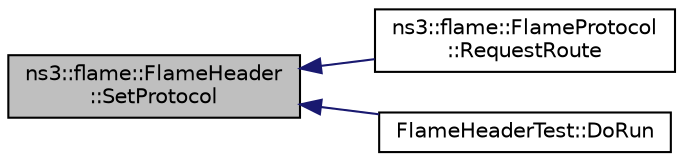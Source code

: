 digraph "ns3::flame::FlameHeader::SetProtocol"
{
  edge [fontname="Helvetica",fontsize="10",labelfontname="Helvetica",labelfontsize="10"];
  node [fontname="Helvetica",fontsize="10",shape=record];
  rankdir="LR";
  Node1 [label="ns3::flame::FlameHeader\l::SetProtocol",height=0.2,width=0.4,color="black", fillcolor="grey75", style="filled", fontcolor="black"];
  Node1 -> Node2 [dir="back",color="midnightblue",fontsize="10",style="solid"];
  Node2 [label="ns3::flame::FlameProtocol\l::RequestRoute",height=0.2,width=0.4,color="black", fillcolor="white", style="filled",URL="$dd/d6a/classns3_1_1flame_1_1FlameProtocol.html#a70087b7d1cd62978882df6599f56bf29",tooltip="Route request, inherited from MeshL2RoutingProtocol. "];
  Node1 -> Node3 [dir="back",color="midnightblue",fontsize="10",style="solid"];
  Node3 [label="FlameHeaderTest::DoRun",height=0.2,width=0.4,color="black", fillcolor="white", style="filled",URL="$dc/def/structFlameHeaderTest.html#adc3edd857cbf2ef57d161156a3818357",tooltip="Implementation to actually run this TestCase. "];
}
